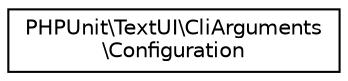 digraph "Graphical Class Hierarchy"
{
  edge [fontname="Helvetica",fontsize="10",labelfontname="Helvetica",labelfontsize="10"];
  node [fontname="Helvetica",fontsize="10",shape=record];
  rankdir="LR";
  Node0 [label="PHPUnit\\TextUI\\CliArguments\l\\Configuration",height=0.2,width=0.4,color="black", fillcolor="white", style="filled",URL="$classPHPUnit_1_1TextUI_1_1CliArguments_1_1Configuration.html"];
}
